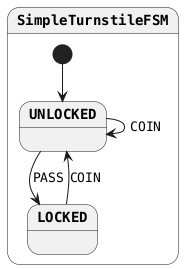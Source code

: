 @startuml
skinparam monochrome true
skinparam StateFontName Helvetica
skinparam defaultFontName Monospaced
skinparam defaultFontStyle Bold
skinparam state {
    FontStyle Bold
}
state SimpleTurnstileFSM {
[*] --> UNLOCKED
LOCKED --> UNLOCKED : COIN
UNLOCKED --> LOCKED : PASS
UNLOCKED --> UNLOCKED : COIN
}
@enduml
